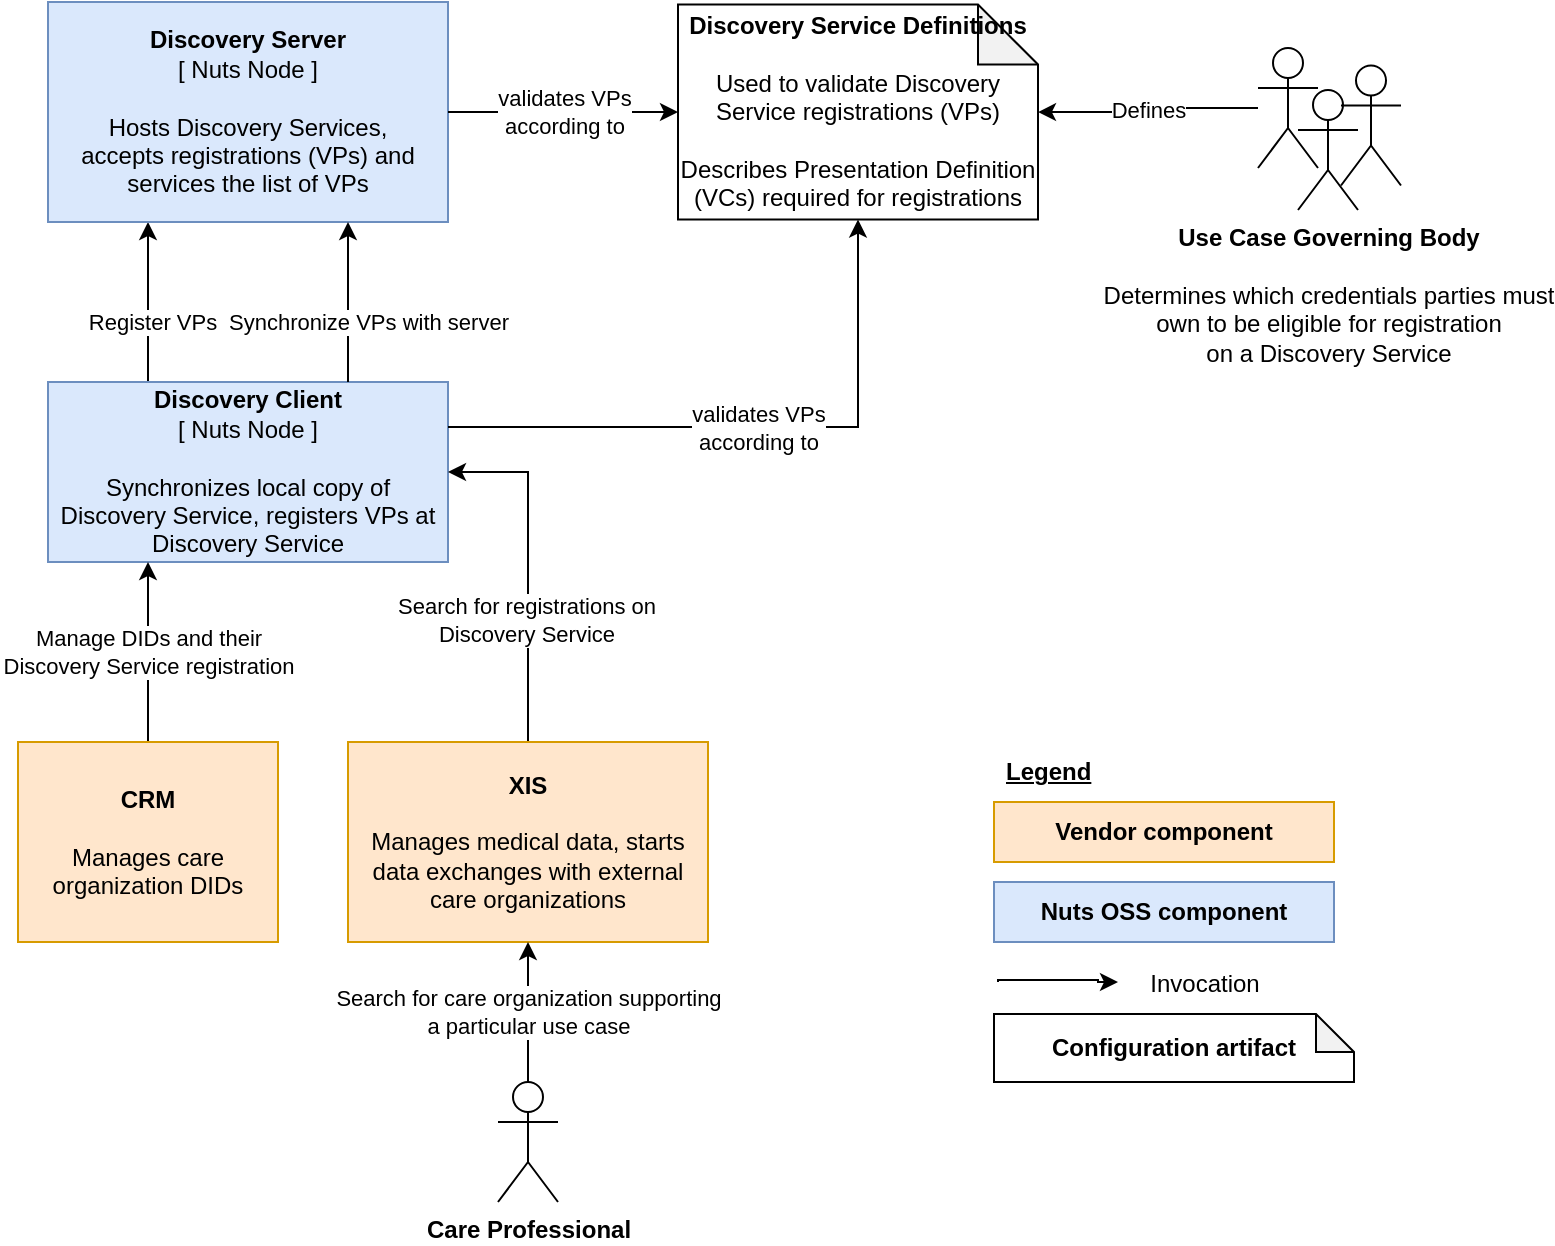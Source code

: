 <mxfile version="22.1.16" type="device">
  <diagram name="Page-1" id="5QbuTibJrH0o45LmCL0h">
    <mxGraphModel dx="2954" dy="1214" grid="1" gridSize="10" guides="1" tooltips="1" connect="1" arrows="1" fold="1" page="1" pageScale="1" pageWidth="827" pageHeight="1169" math="0" shadow="0">
      <root>
        <mxCell id="0" />
        <mxCell id="1" parent="0" />
        <mxCell id="L6YCubA5sWstt0FbDfCC-21" value="" style="edgeStyle=orthogonalEdgeStyle;rounded=0;orthogonalLoop=1;jettySize=auto;html=1;entryX=0.25;entryY=1;entryDx=0;entryDy=0;exitX=0.25;exitY=0;exitDx=0;exitDy=0;" edge="1" parent="1" source="L6YCubA5sWstt0FbDfCC-1" target="L6YCubA5sWstt0FbDfCC-17">
          <mxGeometry relative="1" as="geometry" />
        </mxCell>
        <mxCell id="L6YCubA5sWstt0FbDfCC-22" value="Register VPs" style="edgeLabel;html=1;align=center;verticalAlign=middle;resizable=0;points=[];" vertex="1" connectable="0" parent="L6YCubA5sWstt0FbDfCC-21">
          <mxGeometry x="-0.3" y="-2" relative="1" as="geometry">
            <mxPoint y="-2" as="offset" />
          </mxGeometry>
        </mxCell>
        <mxCell id="L6YCubA5sWstt0FbDfCC-1" value="Discovery Client&lt;br&gt;&lt;span style=&quot;font-weight: normal;&quot;&gt;[ Nuts Node ]&lt;br&gt;&lt;br&gt;Synchronizes local copy of Discovery Service, registers VPs at Discovery Service&lt;br&gt;&lt;/span&gt;" style="rounded=0;whiteSpace=wrap;html=1;fillColor=#dae8fc;strokeColor=#6c8ebf;fontStyle=1" vertex="1" parent="1">
          <mxGeometry x="45" y="230" width="200" height="90" as="geometry" />
        </mxCell>
        <mxCell id="L6YCubA5sWstt0FbDfCC-12" value="&lt;span style=&quot;&quot;&gt;Vendor component&lt;br&gt;&lt;/span&gt;" style="rounded=0;whiteSpace=wrap;html=1;fillColor=#ffe6cc;strokeColor=#d79b00;fontStyle=1" vertex="1" parent="1">
          <mxGeometry x="518" y="440" width="170" height="30" as="geometry" />
        </mxCell>
        <mxCell id="L6YCubA5sWstt0FbDfCC-13" value="Nuts OSS component" style="rounded=0;whiteSpace=wrap;html=1;fillColor=#dae8fc;strokeColor=#6c8ebf;fontStyle=1" vertex="1" parent="1">
          <mxGeometry x="518" y="480" width="170" height="30" as="geometry" />
        </mxCell>
        <mxCell id="L6YCubA5sWstt0FbDfCC-15" value="&lt;b&gt;Legend&lt;/b&gt;" style="text;strokeColor=none;fillColor=none;align=left;verticalAlign=middle;spacingLeft=4;spacingRight=4;overflow=hidden;points=[[0,0.5],[1,0.5]];portConstraint=eastwest;rotatable=0;whiteSpace=wrap;html=1;fontStyle=4" vertex="1" parent="1">
          <mxGeometry x="518" y="410" width="80" height="30" as="geometry" />
        </mxCell>
        <mxCell id="L6YCubA5sWstt0FbDfCC-17" value="Discovery Server&lt;br&gt;&lt;span style=&quot;font-weight: normal;&quot;&gt;[ Nuts Node ]&lt;br&gt;&lt;br&gt;Hosts Discovery Services,&lt;br&gt;accepts registrations (VPs) and services the list of VPs&lt;br&gt;&lt;/span&gt;" style="rounded=0;whiteSpace=wrap;html=1;fillColor=#dae8fc;strokeColor=#6c8ebf;fontStyle=1" vertex="1" parent="1">
          <mxGeometry x="45" y="40" width="200" height="110" as="geometry" />
        </mxCell>
        <mxCell id="L6YCubA5sWstt0FbDfCC-27" value="" style="edgeStyle=orthogonalEdgeStyle;rounded=0;orthogonalLoop=1;jettySize=auto;html=1;exitX=0.5;exitY=0;exitDx=0;exitDy=0;entryX=1;entryY=0.5;entryDx=0;entryDy=0;" edge="1" parent="1" source="L6YCubA5sWstt0FbDfCC-18" target="L6YCubA5sWstt0FbDfCC-1">
          <mxGeometry relative="1" as="geometry">
            <mxPoint x="390" y="300" as="targetPoint" />
          </mxGeometry>
        </mxCell>
        <mxCell id="L6YCubA5sWstt0FbDfCC-36" value="Search for registrations on&lt;br&gt;Discovery Service" style="edgeLabel;html=1;align=center;verticalAlign=middle;resizable=0;points=[];" vertex="1" connectable="0" parent="L6YCubA5sWstt0FbDfCC-27">
          <mxGeometry x="-0.303" y="1" relative="1" as="geometry">
            <mxPoint as="offset" />
          </mxGeometry>
        </mxCell>
        <mxCell id="L6YCubA5sWstt0FbDfCC-18" value="XIS&lt;br&gt;&lt;br&gt;&lt;span style=&quot;font-weight: 400;&quot;&gt;Manages medical data, starts data exchanges with external care organizations&lt;/span&gt;" style="rounded=0;whiteSpace=wrap;html=1;fillColor=#ffe6cc;strokeColor=#d79b00;fontStyle=1;" vertex="1" parent="1">
          <mxGeometry x="195" y="410" width="180" height="100" as="geometry" />
        </mxCell>
        <mxCell id="L6YCubA5sWstt0FbDfCC-25" value="Manage DIDs and their&lt;br&gt;Discovery Service registration" style="edgeStyle=orthogonalEdgeStyle;rounded=0;orthogonalLoop=1;jettySize=auto;html=1;entryX=0.25;entryY=1;entryDx=0;entryDy=0;" edge="1" parent="1" source="L6YCubA5sWstt0FbDfCC-20" target="L6YCubA5sWstt0FbDfCC-1">
          <mxGeometry relative="1" as="geometry" />
        </mxCell>
        <mxCell id="L6YCubA5sWstt0FbDfCC-20" value="CRM&lt;br&gt;&lt;br&gt;&lt;span style=&quot;font-weight: normal;&quot;&gt;Manages care organization DIDs&lt;/span&gt;" style="rounded=0;whiteSpace=wrap;html=1;fillColor=#ffe6cc;strokeColor=#d79b00;fontStyle=1;" vertex="1" parent="1">
          <mxGeometry x="30" y="410" width="130" height="100" as="geometry" />
        </mxCell>
        <mxCell id="L6YCubA5sWstt0FbDfCC-23" value="" style="edgeStyle=orthogonalEdgeStyle;rounded=0;orthogonalLoop=1;jettySize=auto;html=1;exitX=0.75;exitY=0;exitDx=0;exitDy=0;entryX=0.75;entryY=1;entryDx=0;entryDy=0;" edge="1" parent="1" source="L6YCubA5sWstt0FbDfCC-1" target="L6YCubA5sWstt0FbDfCC-17">
          <mxGeometry relative="1" as="geometry">
            <mxPoint x="195" y="170" as="sourcePoint" />
            <mxPoint x="335" y="200" as="targetPoint" />
          </mxGeometry>
        </mxCell>
        <mxCell id="L6YCubA5sWstt0FbDfCC-24" value="Synchronize VPs with server" style="edgeLabel;html=1;align=center;verticalAlign=middle;resizable=0;points=[];" vertex="1" connectable="0" parent="L6YCubA5sWstt0FbDfCC-23">
          <mxGeometry x="-0.3" y="-2" relative="1" as="geometry">
            <mxPoint x="8" y="-2" as="offset" />
          </mxGeometry>
        </mxCell>
        <mxCell id="L6YCubA5sWstt0FbDfCC-32" value="" style="edgeStyle=orthogonalEdgeStyle;rounded=0;orthogonalLoop=1;jettySize=auto;html=1;" edge="1" parent="1">
          <mxGeometry relative="1" as="geometry">
            <mxPoint x="520" y="530" as="sourcePoint" />
            <mxPoint x="580" y="530" as="targetPoint" />
            <Array as="points">
              <mxPoint x="570" y="529" />
            </Array>
          </mxGeometry>
        </mxCell>
        <mxCell id="L6YCubA5sWstt0FbDfCC-33" value="Invocation" style="text;html=1;strokeColor=none;fillColor=none;align=center;verticalAlign=middle;whiteSpace=wrap;rounded=0;" vertex="1" parent="1">
          <mxGeometry x="587" y="516" width="73" height="30" as="geometry" />
        </mxCell>
        <mxCell id="L6YCubA5sWstt0FbDfCC-35" value="Search for care organization supporting&lt;br&gt;a particular use case" style="edgeStyle=orthogonalEdgeStyle;rounded=0;orthogonalLoop=1;jettySize=auto;html=1;" edge="1" parent="1" source="L6YCubA5sWstt0FbDfCC-34" target="L6YCubA5sWstt0FbDfCC-18">
          <mxGeometry relative="1" as="geometry" />
        </mxCell>
        <mxCell id="L6YCubA5sWstt0FbDfCC-34" value="&lt;b&gt;Care Professional&lt;/b&gt;" style="shape=umlActor;verticalLabelPosition=bottom;verticalAlign=top;html=1;outlineConnect=0;" vertex="1" parent="1">
          <mxGeometry x="270" y="580" width="30" height="60" as="geometry" />
        </mxCell>
        <mxCell id="L6YCubA5sWstt0FbDfCC-38" value="validates VPs&lt;br&gt;according to" style="edgeStyle=orthogonalEdgeStyle;rounded=0;orthogonalLoop=1;jettySize=auto;html=1;exitX=1;exitY=0.5;exitDx=0;exitDy=0;entryX=0;entryY=0.5;entryDx=0;entryDy=0;entryPerimeter=0;" edge="1" parent="1" source="L6YCubA5sWstt0FbDfCC-17" target="L6YCubA5sWstt0FbDfCC-37">
          <mxGeometry relative="1" as="geometry">
            <mxPoint x="310" y="200" as="targetPoint" />
          </mxGeometry>
        </mxCell>
        <mxCell id="L6YCubA5sWstt0FbDfCC-40" value="validates VPs&lt;br style=&quot;border-color: var(--border-color);&quot;&gt;according to" style="edgeStyle=orthogonalEdgeStyle;rounded=0;orthogonalLoop=1;jettySize=auto;html=1;exitX=1;exitY=0.25;exitDx=0;exitDy=0;entryX=0.5;entryY=1;entryDx=0;entryDy=0;entryPerimeter=0;" edge="1" parent="1" source="L6YCubA5sWstt0FbDfCC-1" target="L6YCubA5sWstt0FbDfCC-37">
          <mxGeometry relative="1" as="geometry">
            <mxPoint x="460" y="320" as="targetPoint" />
          </mxGeometry>
        </mxCell>
        <mxCell id="L6YCubA5sWstt0FbDfCC-37" value="&lt;b&gt;Discovery Service Definitions&lt;/b&gt;&lt;br&gt;&lt;br&gt;Used to validate Discovery Service registrations (VPs)&lt;br&gt;&lt;br&gt;Describes Presentation Definition (VCs) required for registrations" style="shape=note;whiteSpace=wrap;html=1;backgroundOutline=1;darkOpacity=0.05;" vertex="1" parent="1">
          <mxGeometry x="360" y="41.25" width="180" height="107.5" as="geometry" />
        </mxCell>
        <mxCell id="L6YCubA5sWstt0FbDfCC-41" value="&lt;b&gt;Configuration artifact&lt;/b&gt;" style="shape=note;whiteSpace=wrap;html=1;backgroundOutline=1;darkOpacity=0.05;size=19;" vertex="1" parent="1">
          <mxGeometry x="518" y="546" width="180" height="34" as="geometry" />
        </mxCell>
        <mxCell id="L6YCubA5sWstt0FbDfCC-50" value="" style="group" vertex="1" connectable="0" parent="1">
          <mxGeometry x="650" y="63" width="71.5" height="81" as="geometry" />
        </mxCell>
        <mxCell id="L6YCubA5sWstt0FbDfCC-42" value="&lt;b&gt;Use Case Governing Body&lt;/b&gt;&lt;br&gt;&lt;br&gt;Determines which credentials parties must&lt;br&gt;own to be eligible for registration&lt;br&gt;on a Discovery Service" style="shape=umlActor;verticalLabelPosition=bottom;verticalAlign=top;html=1;outlineConnect=0;" vertex="1" parent="L6YCubA5sWstt0FbDfCC-50">
          <mxGeometry x="20" y="21" width="30" height="60" as="geometry" />
        </mxCell>
        <mxCell id="L6YCubA5sWstt0FbDfCC-43" value="" style="shape=umlActor;verticalLabelPosition=bottom;verticalAlign=top;html=1;outlineConnect=0;" vertex="1" parent="L6YCubA5sWstt0FbDfCC-50">
          <mxGeometry x="41.5" y="8.75" width="30" height="60" as="geometry" />
        </mxCell>
        <mxCell id="L6YCubA5sWstt0FbDfCC-46" value="" style="shape=umlActor;verticalLabelPosition=bottom;verticalAlign=top;html=1;outlineConnect=0;" vertex="1" parent="L6YCubA5sWstt0FbDfCC-50">
          <mxGeometry width="30" height="60" as="geometry" />
        </mxCell>
        <mxCell id="L6YCubA5sWstt0FbDfCC-51" value="" style="edgeStyle=orthogonalEdgeStyle;rounded=0;orthogonalLoop=1;jettySize=auto;html=1;" edge="1" parent="1" source="L6YCubA5sWstt0FbDfCC-46" target="L6YCubA5sWstt0FbDfCC-37">
          <mxGeometry relative="1" as="geometry" />
        </mxCell>
        <mxCell id="L6YCubA5sWstt0FbDfCC-52" value="Defines" style="edgeLabel;html=1;align=center;verticalAlign=middle;resizable=0;points=[];" vertex="1" connectable="0" parent="L6YCubA5sWstt0FbDfCC-51">
          <mxGeometry x="0.235" y="1" relative="1" as="geometry">
            <mxPoint x="12" y="-2" as="offset" />
          </mxGeometry>
        </mxCell>
      </root>
    </mxGraphModel>
  </diagram>
</mxfile>
